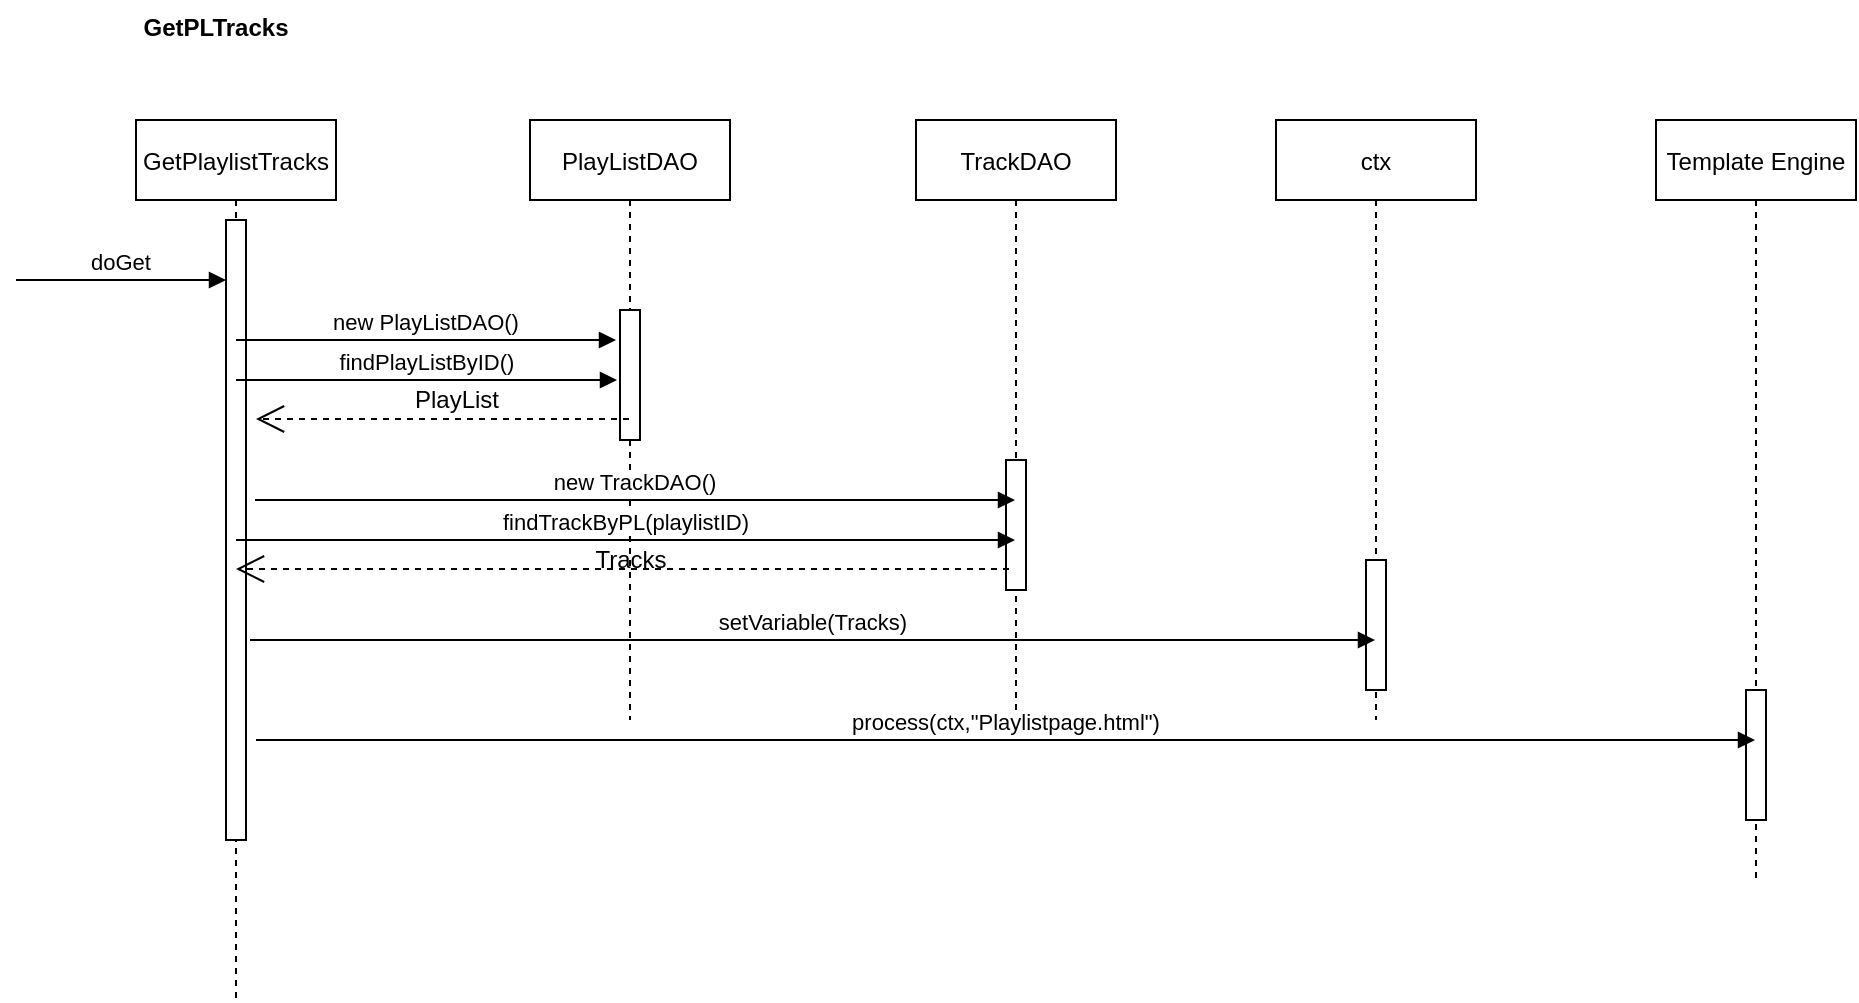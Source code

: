 <mxfile version="14.6.6" type="device"><diagram id="YH159moUFt00wROJ3g4J" name="Page-1"><mxGraphModel dx="16" dy="626" grid="1" gridSize="10" guides="1" tooltips="1" connect="1" arrows="1" fold="1" page="1" pageScale="1" pageWidth="1169" pageHeight="827" math="0" shadow="0"><root><mxCell id="0"/><mxCell id="1" parent="0"/><mxCell id="nziP78mEdd1jBvRUflMl-1" value="GetPLTracks" style="text;align=center;fontStyle=1;verticalAlign=middle;spacingLeft=3;spacingRight=3;strokeColor=none;rotatable=0;points=[[0,0.5],[1,0.5]];portConstraint=eastwest;" parent="1" vertex="1"><mxGeometry x="1340" y="90" width="80" height="26" as="geometry"/></mxCell><mxCell id="nziP78mEdd1jBvRUflMl-4" value="GetPlaylistTracks" style="shape=umlLifeline;perimeter=lifelinePerimeter;container=1;collapsible=0;recursiveResize=0;rounded=0;shadow=0;strokeWidth=1;" parent="1" vertex="1"><mxGeometry x="1340" y="150" width="100" height="440" as="geometry"/></mxCell><mxCell id="nziP78mEdd1jBvRUflMl-5" value="" style="points=[];perimeter=orthogonalPerimeter;rounded=0;shadow=0;strokeWidth=1;" parent="nziP78mEdd1jBvRUflMl-4" vertex="1"><mxGeometry x="45" y="50" width="10" height="310" as="geometry"/></mxCell><mxCell id="nziP78mEdd1jBvRUflMl-6" value="doGet" style="verticalAlign=bottom;endArrow=block;shadow=0;strokeWidth=1;" parent="1" target="nziP78mEdd1jBvRUflMl-5" edge="1"><mxGeometry relative="1" as="geometry"><mxPoint x="1280" y="230" as="sourcePoint"/><Array as="points"><mxPoint x="1280" y="230"/></Array></mxGeometry></mxCell><mxCell id="nziP78mEdd1jBvRUflMl-9" value="PlayListDAO" style="shape=umlLifeline;perimeter=lifelinePerimeter;container=1;collapsible=0;recursiveResize=0;rounded=0;shadow=0;strokeWidth=1;" parent="1" vertex="1"><mxGeometry x="1537" y="150" width="100" height="300" as="geometry"/></mxCell><mxCell id="nziP78mEdd1jBvRUflMl-10" value="" style="points=[];perimeter=orthogonalPerimeter;rounded=0;shadow=0;strokeWidth=1;" parent="nziP78mEdd1jBvRUflMl-9" vertex="1"><mxGeometry x="45" y="95" width="10" height="65" as="geometry"/></mxCell><mxCell id="nziP78mEdd1jBvRUflMl-34" value="Tracks" style="text;html=1;align=center;verticalAlign=middle;resizable=0;points=[];autosize=1;strokeColor=none;" parent="nziP78mEdd1jBvRUflMl-9" vertex="1"><mxGeometry x="25" y="210" width="50" height="20" as="geometry"/></mxCell><mxCell id="nziP78mEdd1jBvRUflMl-16" value="TrackDAO" style="shape=umlLifeline;perimeter=lifelinePerimeter;container=1;collapsible=0;recursiveResize=0;rounded=0;shadow=0;strokeWidth=1;" parent="1" vertex="1"><mxGeometry x="1730" y="150" width="100" height="300" as="geometry"/></mxCell><mxCell id="nziP78mEdd1jBvRUflMl-17" value="" style="points=[];perimeter=orthogonalPerimeter;rounded=0;shadow=0;strokeWidth=1;" parent="nziP78mEdd1jBvRUflMl-16" vertex="1"><mxGeometry x="45" y="170" width="10" height="65" as="geometry"/></mxCell><mxCell id="nziP78mEdd1jBvRUflMl-21" value="" style="endArrow=open;endSize=12;dashed=1;html=1;" parent="1" source="nziP78mEdd1jBvRUflMl-9" edge="1"><mxGeometry width="160" relative="1" as="geometry"><mxPoint x="1550" y="299.5" as="sourcePoint"/><mxPoint x="1400" y="299.5" as="targetPoint"/><Array as="points"><mxPoint x="1470" y="299.5"/></Array></mxGeometry></mxCell><mxCell id="nziP78mEdd1jBvRUflMl-24" value="ctx" style="shape=umlLifeline;perimeter=lifelinePerimeter;container=1;collapsible=0;recursiveResize=0;rounded=0;shadow=0;strokeWidth=1;" parent="1" vertex="1"><mxGeometry x="1910" y="150" width="100" height="300" as="geometry"/></mxCell><mxCell id="nziP78mEdd1jBvRUflMl-25" value="" style="points=[];perimeter=orthogonalPerimeter;rounded=0;shadow=0;strokeWidth=1;" parent="nziP78mEdd1jBvRUflMl-24" vertex="1"><mxGeometry x="45" y="220" width="10" height="65" as="geometry"/></mxCell><mxCell id="nziP78mEdd1jBvRUflMl-26" value="Template Engine" style="shape=umlLifeline;perimeter=lifelinePerimeter;container=1;collapsible=0;recursiveResize=0;rounded=0;shadow=0;strokeWidth=1;" parent="1" vertex="1"><mxGeometry x="2100" y="150" width="100" height="380" as="geometry"/></mxCell><mxCell id="nziP78mEdd1jBvRUflMl-27" value="" style="points=[];perimeter=orthogonalPerimeter;rounded=0;shadow=0;strokeWidth=1;" parent="nziP78mEdd1jBvRUflMl-26" vertex="1"><mxGeometry x="45" y="285" width="10" height="65" as="geometry"/></mxCell><mxCell id="nziP78mEdd1jBvRUflMl-28" value="new PlayListDAO()" style="verticalAlign=bottom;endArrow=block;shadow=0;strokeWidth=1;" parent="1" source="nziP78mEdd1jBvRUflMl-4" edge="1"><mxGeometry relative="1" as="geometry"><mxPoint x="1410" y="260" as="sourcePoint"/><Array as="points"><mxPoint x="1475" y="260"/></Array><mxPoint x="1580" y="260" as="targetPoint"/></mxGeometry></mxCell><mxCell id="nziP78mEdd1jBvRUflMl-29" value="findPlayListByID()" style="verticalAlign=bottom;endArrow=block;shadow=0;strokeWidth=1;" parent="1" edge="1"><mxGeometry relative="1" as="geometry"><mxPoint x="1390" y="280" as="sourcePoint"/><Array as="points"><mxPoint x="1475.5" y="280"/></Array><mxPoint x="1580.5" y="280" as="targetPoint"/></mxGeometry></mxCell><mxCell id="nziP78mEdd1jBvRUflMl-30" value="PlayList" style="text;html=1;align=center;verticalAlign=middle;resizable=0;points=[];autosize=1;strokeColor=none;" parent="1" vertex="1"><mxGeometry x="1470" y="280" width="60" height="20" as="geometry"/></mxCell><mxCell id="nziP78mEdd1jBvRUflMl-31" value="new TrackDAO()" style="verticalAlign=bottom;endArrow=block;shadow=0;strokeWidth=1;" parent="1" target="nziP78mEdd1jBvRUflMl-16" edge="1"><mxGeometry relative="1" as="geometry"><mxPoint x="1399.5" y="340" as="sourcePoint"/><Array as="points"><mxPoint x="1485" y="340"/></Array><mxPoint x="1590" y="340" as="targetPoint"/></mxGeometry></mxCell><mxCell id="nziP78mEdd1jBvRUflMl-32" value="findTrackByPL(playlistID)" style="verticalAlign=bottom;endArrow=block;shadow=0;strokeWidth=1;" parent="1" target="nziP78mEdd1jBvRUflMl-16" edge="1"><mxGeometry relative="1" as="geometry"><mxPoint x="1390" y="360" as="sourcePoint"/><Array as="points"><mxPoint x="1475.5" y="360"/></Array><mxPoint x="1580.5" y="360" as="targetPoint"/></mxGeometry></mxCell><mxCell id="nziP78mEdd1jBvRUflMl-33" value="" style="endArrow=open;endSize=12;dashed=1;html=1;" parent="1" target="nziP78mEdd1jBvRUflMl-4" edge="1"><mxGeometry width="160" relative="1" as="geometry"><mxPoint x="1776.5" y="374.5" as="sourcePoint"/><mxPoint x="1590" y="374.5" as="targetPoint"/><Array as="points"><mxPoint x="1660" y="374.5"/></Array></mxGeometry></mxCell><mxCell id="nziP78mEdd1jBvRUflMl-37" value="setVariable(Tracks)" style="verticalAlign=bottom;endArrow=block;shadow=0;strokeWidth=1;" parent="1" target="nziP78mEdd1jBvRUflMl-24" edge="1"><mxGeometry relative="1" as="geometry"><mxPoint x="1397" y="410" as="sourcePoint"/><Array as="points"><mxPoint x="1482.5" y="410"/></Array><mxPoint x="1777" y="410" as="targetPoint"/></mxGeometry></mxCell><mxCell id="nziP78mEdd1jBvRUflMl-38" value="process(ctx,&quot;Playlistpage.html&quot;)" style="verticalAlign=bottom;endArrow=block;shadow=0;strokeWidth=1;" parent="1" target="nziP78mEdd1jBvRUflMl-26" edge="1"><mxGeometry relative="1" as="geometry"><mxPoint x="1400" y="460" as="sourcePoint"/><Array as="points"><mxPoint x="1485.5" y="460"/></Array><mxPoint x="1962.5" y="460" as="targetPoint"/></mxGeometry></mxCell></root></mxGraphModel></diagram></mxfile>